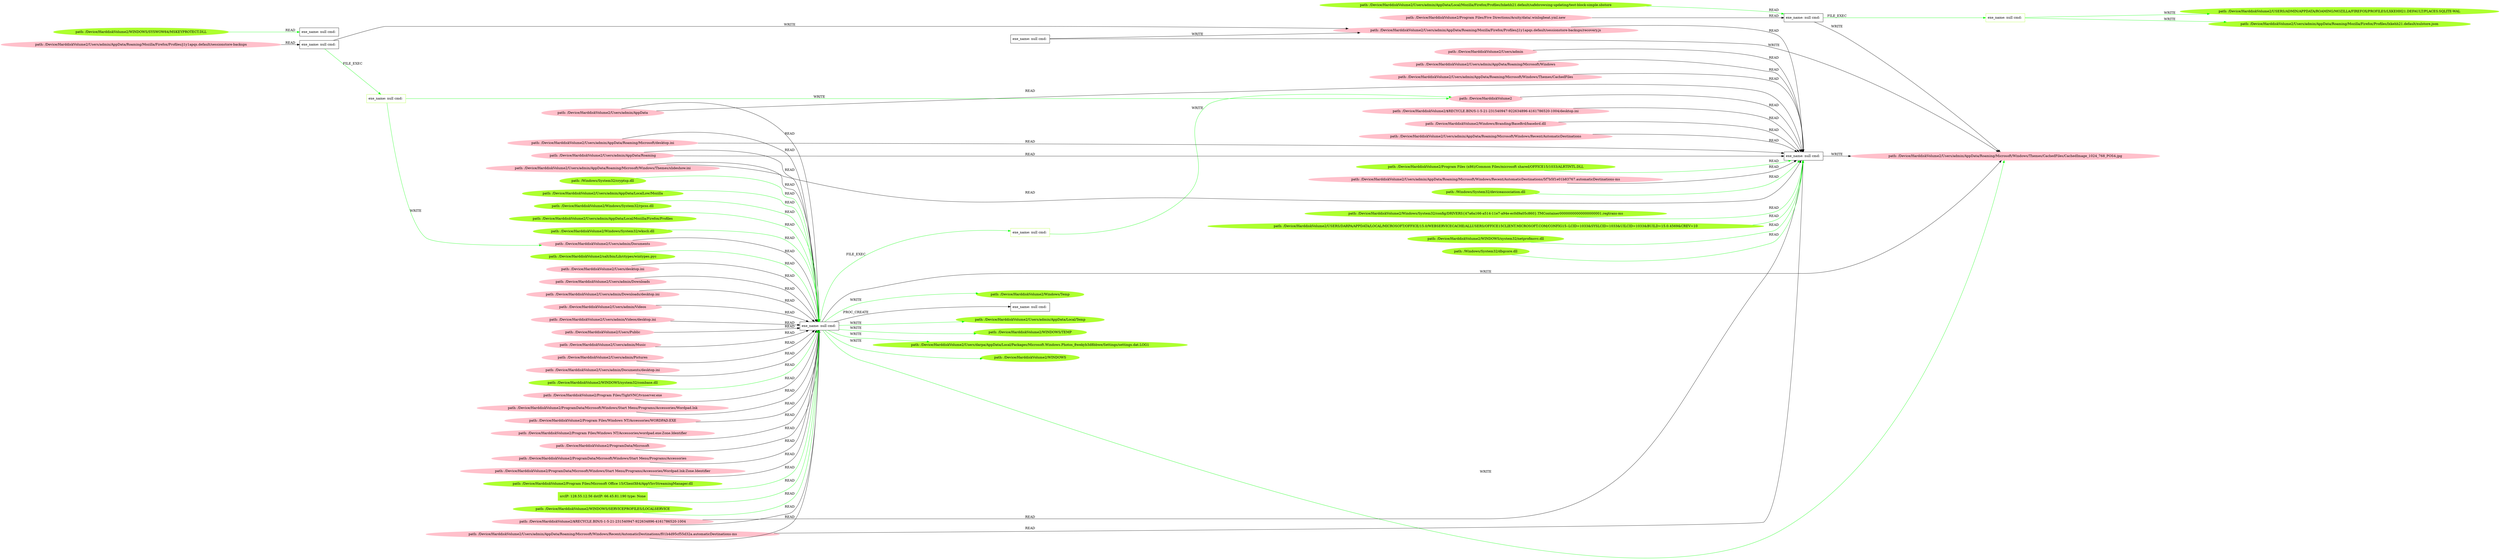 digraph {
	rankdir=LR
	0 [label="exe_name: null cmd: " color=black shape=box style=solid]
	117 [label="exe_name: null cmd: " color=greenyellow shape=box style=solid]
	0 -> 117 [label=FILE_EXEC color=green]
	2 [label="exe_name: null cmd: " color=black shape=box style=solid]
	120 [label="exe_name: null cmd: " color=greenyellow shape=box style=solid]
	2 -> 120 [label=FILE_EXEC color=green]
	20 [label="exe_name: null cmd: " color=black shape=box style=solid]
	124 [label="exe_name: null cmd: " color=greenyellow shape=box style=solid]
	20 -> 124 [label=FILE_EXEC color=green]
	22 [label="path: /Device/HarddiskVolume2/Users/admin/AppData/Roaming/Mozilla/Firefox/Profiles/j1y1apqs.default/sessionstore-backups" color=pink shape=oval style=filled]
	20 [label="exe_name: null cmd: " color=black shape=box style=solid]
	22 -> 20 [label=READ color=black]
	20 [label="exe_name: null cmd: " color=black shape=box style=solid]
	54 [label="path: /Device/HarddiskVolume2/Users/admin/AppData/Roaming/Mozilla/Firefox/Profiles/j1y1apqs.default/sessionstore-backups/recovery.js" color=pink shape=oval style=filled]
	20 -> 54 [label=WRITE color=black]
	48 [label="exe_name: null cmd: " color=black shape=box style=solid]
	54 [label="path: /Device/HarddiskVolume2/Users/admin/AppData/Roaming/Mozilla/Firefox/Profiles/j1y1apqs.default/sessionstore-backups/recovery.js" color=pink shape=oval style=filled]
	48 -> 54 [label=WRITE color=black]
	2 [label="exe_name: null cmd: " color=black shape=box style=solid]
	67 [label="path: /Device/HarddiskVolume2/Users/admin/AppData/Roaming/Microsoft/Windows/Themes/CachedFiles/CachedImage_1024_768_POS4.jpg" color=pink shape=oval style=filled]
	2 -> 67 [label=WRITE color=black]
	7 [label="path: /Device/HarddiskVolume2/Program Files/Five Directions/Acuity/data/.winlogbeat.yml.new" color=pink shape=oval style=filled]
	2 [label="exe_name: null cmd: " color=black shape=box style=solid]
	7 -> 2 [label=READ color=black]
	60 [label="path: /Device/HarddiskVolume2" color=pink shape=oval style=filled]
	50 [label="exe_name: null cmd: " color=black shape=box style=solid]
	60 -> 50 [label=READ color=black]
	88 [label="path: /Device/HarddiskVolume2/Users/admin" color=pink shape=oval style=filled]
	50 [label="exe_name: null cmd: " color=black shape=box style=solid]
	88 -> 50 [label=READ color=black]
	98 [label="path: /Device/HarddiskVolume2/Users/admin/AppData" color=pink shape=oval style=filled]
	50 [label="exe_name: null cmd: " color=black shape=box style=solid]
	98 -> 50 [label=READ color=black]
	86 [label="path: /Device/HarddiskVolume2/Users/admin/AppData/Roaming/Microsoft/desktop.ini" color=pink shape=oval style=filled]
	50 [label="exe_name: null cmd: " color=black shape=box style=solid]
	86 -> 50 [label=READ color=black]
	94 [label="path: /Device/HarddiskVolume2/Users/admin/AppData/Roaming" color=pink shape=oval style=filled]
	50 [label="exe_name: null cmd: " color=black shape=box style=solid]
	94 -> 50 [label=READ color=black]
	79 [label="path: /Device/HarddiskVolume2/Users/admin/AppData/Roaming/Microsoft/Windows" color=pink shape=oval style=filled]
	50 [label="exe_name: null cmd: " color=black shape=box style=solid]
	79 -> 50 [label=READ color=black]
	96 [label="path: /Device/HarddiskVolume2/Users/admin/AppData/Roaming/Microsoft/Windows/Themes/slideshow.ini" color=pink shape=oval style=filled]
	50 [label="exe_name: null cmd: " color=black shape=box style=solid]
	96 -> 50 [label=READ color=black]
	82 [label="path: /Device/HarddiskVolume2/Users/admin/AppData/Roaming/Microsoft/Windows/Themes/CachedFiles" color=pink shape=oval style=filled]
	50 [label="exe_name: null cmd: " color=black shape=box style=solid]
	82 -> 50 [label=READ color=black]
	62 [label="path: /Device/HarddiskVolume2/$RECYCLE.BIN/S-1-5-21-231540947-922634896-4161786520-1004/desktop.ini" color=pink shape=oval style=filled]
	50 [label="exe_name: null cmd: " color=black shape=box style=solid]
	62 -> 50 [label=READ color=black]
	80 [label="path: /Device/HarddiskVolume2/$RECYCLE.BIN/S-1-5-21-231540947-922634896-4161786520-1004" color=pink shape=oval style=filled]
	50 [label="exe_name: null cmd: " color=black shape=box style=solid]
	80 -> 50 [label=READ color=black]
	11 [label="path: /Device/HarddiskVolume2/Windows/Branding/BaseBrd/basebrd.dll" color=pink shape=oval style=filled]
	50 [label="exe_name: null cmd: " color=black shape=box style=solid]
	11 -> 50 [label=READ color=black]
	54 [label="path: /Device/HarddiskVolume2/Users/admin/AppData/Roaming/Mozilla/Firefox/Profiles/j1y1apqs.default/sessionstore-backups/recovery.js" color=pink shape=oval style=filled]
	50 [label="exe_name: null cmd: " color=black shape=box style=solid]
	54 -> 50 [label=READ color=black]
	59 [label="path: /Device/HarddiskVolume2/Users/admin/AppData/Roaming/Microsoft/Windows/Recent/AutomaticDestinations" color=pink shape=oval style=filled]
	50 [label="exe_name: null cmd: " color=black shape=box style=solid]
	59 -> 50 [label=READ color=black]
	74 [label="path: /Device/HarddiskVolume2/Users/admin/AppData/Roaming/Microsoft/Windows/Recent/AutomaticDestinations/f01b4d95cf55d32a.automaticDestinations-ms" color=pink shape=oval style=filled]
	50 [label="exe_name: null cmd: " color=black shape=box style=solid]
	74 -> 50 [label=READ color=black]
	84 [label="path: /Device/HarddiskVolume2/Users/admin/AppData/Roaming/Microsoft/Windows/Recent/AutomaticDestinations/5f7b5f1e01b83767.automaticDestinations-ms" color=pink shape=oval style=filled]
	50 [label="exe_name: null cmd: " color=black shape=box style=solid]
	84 -> 50 [label=READ color=black]
	50 [label="exe_name: null cmd: " color=black shape=box style=solid]
	67 [label="path: /Device/HarddiskVolume2/Users/admin/AppData/Roaming/Microsoft/Windows/Themes/CachedFiles/CachedImage_1024_768_POS4.jpg" color=pink shape=oval style=filled]
	50 -> 67 [label=WRITE color=black]
	48 [label="exe_name: null cmd: " color=black shape=box style=solid]
	67 [label="path: /Device/HarddiskVolume2/Users/admin/AppData/Roaming/Microsoft/Windows/Themes/CachedFiles/CachedImage_1024_768_POS4.jpg" color=pink shape=oval style=filled]
	48 -> 67 [label=WRITE color=black]
	93 [label="path: /Device/HarddiskVolume2/Users/desktop.ini" color=pink shape=oval style=filled]
	0 [label="exe_name: null cmd: " color=black shape=box style=solid]
	93 -> 0 [label=READ color=black]
	94 [label="path: /Device/HarddiskVolume2/Users/admin/AppData/Roaming" color=pink shape=oval style=filled]
	0 [label="exe_name: null cmd: " color=black shape=box style=solid]
	94 -> 0 [label=READ color=black]
	98 [label="path: /Device/HarddiskVolume2/Users/admin/AppData" color=pink shape=oval style=filled]
	0 [label="exe_name: null cmd: " color=black shape=box style=solid]
	98 -> 0 [label=READ color=black]
	86 [label="path: /Device/HarddiskVolume2/Users/admin/AppData/Roaming/Microsoft/desktop.ini" color=pink shape=oval style=filled]
	0 [label="exe_name: null cmd: " color=black shape=box style=solid]
	86 -> 0 [label=READ color=black]
	80 [label="path: /Device/HarddiskVolume2/$RECYCLE.BIN/S-1-5-21-231540947-922634896-4161786520-1004" color=pink shape=oval style=filled]
	0 [label="exe_name: null cmd: " color=black shape=box style=solid]
	80 -> 0 [label=READ color=black]
	35 [label="path: /Device/HarddiskVolume2/Users/Public" color=pink shape=oval style=filled]
	0 [label="exe_name: null cmd: " color=black shape=box style=solid]
	35 -> 0 [label=READ color=black]
	74 [label="path: /Device/HarddiskVolume2/Users/admin/AppData/Roaming/Microsoft/Windows/Recent/AutomaticDestinations/f01b4d95cf55d32a.automaticDestinations-ms" color=pink shape=oval style=filled]
	0 [label="exe_name: null cmd: " color=black shape=box style=solid]
	74 -> 0 [label=READ color=black]
	36 [label="path: /Device/HarddiskVolume2/Users/admin/Downloads" color=pink shape=oval style=filled]
	0 [label="exe_name: null cmd: " color=black shape=box style=solid]
	36 -> 0 [label=READ color=black]
	24 [label="path: /Device/HarddiskVolume2/Users/admin/Downloads/desktop.ini" color=pink shape=oval style=filled]
	0 [label="exe_name: null cmd: " color=black shape=box style=solid]
	24 -> 0 [label=READ color=black]
	49 [label="path: /Device/HarddiskVolume2/Users/admin/Videos" color=pink shape=oval style=filled]
	0 [label="exe_name: null cmd: " color=black shape=box style=solid]
	49 -> 0 [label=READ color=black]
	3 [label="path: /Device/HarddiskVolume2/Users/admin/Videos/desktop.ini" color=pink shape=oval style=filled]
	0 [label="exe_name: null cmd: " color=black shape=box style=solid]
	3 -> 0 [label=READ color=black]
	27 [label="path: /Device/HarddiskVolume2/Users/admin/Music" color=pink shape=oval style=filled]
	0 [label="exe_name: null cmd: " color=black shape=box style=solid]
	27 -> 0 [label=READ color=black]
	5 [label="path: /Device/HarddiskVolume2/Users/admin/Pictures" color=pink shape=oval style=filled]
	0 [label="exe_name: null cmd: " color=black shape=box style=solid]
	5 -> 0 [label=READ color=black]
	23 [label="path: /Device/HarddiskVolume2/Users/admin/Documents" color=pink shape=oval style=filled]
	0 [label="exe_name: null cmd: " color=black shape=box style=solid]
	23 -> 0 [label=READ color=black]
	45 [label="path: /Device/HarddiskVolume2/Users/admin/Documents/desktop.ini" color=pink shape=oval style=filled]
	0 [label="exe_name: null cmd: " color=black shape=box style=solid]
	45 -> 0 [label=READ color=black]
	77 [label="path: /Device/HarddiskVolume2/Program Files/TightVNC/tvnserver.exe" color=pink shape=oval style=filled]
	0 [label="exe_name: null cmd: " color=black shape=box style=solid]
	77 -> 0 [label=READ color=black]
	0 [label="exe_name: null cmd: " color=black shape=box style=solid]
	67 [label="path: /Device/HarddiskVolume2/Users/admin/AppData/Roaming/Microsoft/Windows/Themes/CachedFiles/CachedImage_1024_768_POS4.jpg" color=pink shape=oval style=filled]
	0 -> 67 [label=WRITE color=black]
	101 [label="path: /Device/HarddiskVolume2/WINDOWS/system32/combase.dll" color=greenyellow shape=oval style=filled]
	0 [label="exe_name: null cmd: " color=black shape=box style=solid]
	101 -> 0 [label=READ color=green]
	129 [label="path: /Windows/System32/deviceassociation.dll" color=greenyellow shape=oval style=filled]
	50 [label="exe_name: null cmd: " color=black shape=box style=solid]
	129 -> 50 [label=READ color=green]
	131 [label="path: /Device/HarddiskVolume2/Windows/System32/config/DRIVERS{47a6a166-a514-11e7-a94e-ec0d9a05c860}.TMContainer00000000000000000001.regtrans-ms" color=greenyellow shape=oval style=filled]
	50 [label="exe_name: null cmd: " color=black shape=box style=solid]
	131 -> 50 [label=READ color=green]
	96 [label="path: /Device/HarddiskVolume2/Users/admin/AppData/Roaming/Microsoft/Windows/Themes/slideshow.ini" color=pink shape=oval style=filled]
	0 [label="exe_name: null cmd: " color=black shape=box style=solid]
	96 -> 0 [label=READ color=black]
	0 [label="exe_name: null cmd: " color=black shape=box style=solid]
	67 [label="path: /Device/HarddiskVolume2/Users/admin/AppData/Roaming/Microsoft/Windows/Themes/CachedFiles/CachedImage_1024_768_POS4.jpg" color=pink shape=oval style=filled]
	0 -> 67 [label=WRITE color=green]
	41 [label="path: /Device/HarddiskVolume2/ProgramData/Microsoft/Windows/Start Menu/Programs/Accessories/Wordpad.lnk" color=pink shape=oval style=filled]
	0 [label="exe_name: null cmd: " color=black shape=box style=solid]
	41 -> 0 [label=READ color=black]
	38 [label="path: /Device/HarddiskVolume2/Program Files/Windows NT/Accessories/WORDPAD.EXE" color=pink shape=oval style=filled]
	0 [label="exe_name: null cmd: " color=black shape=box style=solid]
	38 -> 0 [label=READ color=black]
	10 [label="path: /Device/HarddiskVolume2/Program Files/Windows NT/Accessories/wordpad.exe:Zone.Identifier" color=pink shape=oval style=filled]
	0 [label="exe_name: null cmd: " color=black shape=box style=solid]
	10 -> 0 [label=READ color=black]
	16 [label="path: /Device/HarddiskVolume2/ProgramData/Microsoft" color=pink shape=oval style=filled]
	0 [label="exe_name: null cmd: " color=black shape=box style=solid]
	16 -> 0 [label=READ color=black]
	31 [label="path: /Device/HarddiskVolume2/ProgramData/Microsoft/Windows/Start Menu/Programs/Accessories" color=pink shape=oval style=filled]
	0 [label="exe_name: null cmd: " color=black shape=box style=solid]
	31 -> 0 [label=READ color=black]
	8 [label="path: /Device/HarddiskVolume2/ProgramData/Microsoft/Windows/Start Menu/Programs/Accessories/Wordpad.lnk:Zone.Identifier" color=pink shape=oval style=filled]
	0 [label="exe_name: null cmd: " color=black shape=box style=solid]
	8 -> 0 [label=READ color=black]
	0 [label="exe_name: null cmd: " color=black shape=box style=solid]
	1 [label="exe_name: null cmd: " color=black shape=box style=solid]
	0 -> 1 [label=PROC_CREATE color=black]
	132 [label="path: /Device/HarddiskVolume2/USERS/DARPA/APPDATA/LOCAL/MICROSOFT/OFFICE/15.0/WEBSERVICECACHE/ALLUSERS/OFFICE15CLIENT.MICROSOFT.COM/CONFIG15--LCID=1033&SYSLCID=1033&UILCID=1033&BUILD=15.0.4569&CREV=10" color=greenyellow shape=oval style=filled]
	50 [label="exe_name: null cmd: " color=black shape=box style=solid]
	132 -> 50 [label=READ color=green]
	130 [label="path: /Device/HarddiskVolume2/WINDOWS/system32/netprofmsvc.dll" color=greenyellow shape=oval style=filled]
	50 [label="exe_name: null cmd: " color=black shape=box style=solid]
	130 -> 50 [label=READ color=green]
	108 [label="path: /Device/HarddiskVolume2/Program Files/Microsoft Office 15/ClientX64/AppVIsvStreamingManager.dll" color=greenyellow shape=oval style=filled]
	0 [label="exe_name: null cmd: " color=black shape=box style=solid]
	108 -> 0 [label=READ color=green]
	123 [label="path: /Device/HarddiskVolume2/WINDOWS/SYSWOW64/MSKEYPROTECT.DLL" color=greenyellow shape=oval style=filled]
	6 [label="exe_name: null cmd: " color=black shape=box style=solid]
	123 -> 6 [label=READ color=green]
	127 [label="path: /Windows/System32/dbgcore.dll" color=greenyellow shape=oval style=filled]
	50 [label="exe_name: null cmd: " color=black shape=box style=solid]
	127 -> 50 [label=READ color=green]
	0 [label="exe_name: null cmd: " color=black shape=box style=solid]
	112 [label="path: /Device/HarddiskVolume2/Users/admin/AppData/Local/Temp" color=greenyellow shape=oval style=filled]
	0 -> 112 [label=WRITE color=green]
	0 [label="exe_name: null cmd: " color=black shape=box style=solid]
	113 [label="path: /Device/HarddiskVolume2/WINDOWS/TEMP" color=greenyellow shape=oval style=filled]
	0 -> 113 [label=WRITE color=green]
	117 [label="exe_name: null cmd: " color=greenyellow shape=box style=solid]
	60 [label="path: /Device/HarddiskVolume2" color=pink shape=oval style=filled]
	117 -> 60 [label=WRITE color=green]
	124 [label="exe_name: null cmd: " color=greenyellow shape=box style=solid]
	60 [label="path: /Device/HarddiskVolume2" color=pink shape=oval style=filled]
	124 -> 60 [label=WRITE color=green]
	124 [label="exe_name: null cmd: " color=greenyellow shape=box style=solid]
	23 [label="path: /Device/HarddiskVolume2/Users/admin/Documents" color=pink shape=oval style=filled]
	124 -> 23 [label=WRITE color=green]
	114 [label="srcIP: 128.55.12.56 dstIP: 66.45.81.190 type: None" color=greenyellow shape=box style=filled]
	0 [label="exe_name: null cmd: " color=black shape=box style=solid]
	114 -> 0 [label=READ color=green]
	109 [label="path: /Device/HarddiskVolume2/WINDOWS/SERVICEPROFILES/LOCALSERVICE" color=greenyellow shape=oval style=filled]
	0 [label="exe_name: null cmd: " color=black shape=box style=solid]
	109 -> 0 [label=READ color=green]
	0 [label="exe_name: null cmd: " color=black shape=box style=solid]
	104 [label="path: /Device/HarddiskVolume2/Users/darpa/AppData/Local/Packages/Microsoft.Windows.Photos_8wekyb3d8bbwe/Settings/settings.dat.LOG1" color=greenyellow shape=oval style=filled]
	0 -> 104 [label=WRITE color=green]
	105 [label="path: /Windows/System32/cryptsp.dll" color=greenyellow shape=oval style=filled]
	0 [label="exe_name: null cmd: " color=black shape=box style=solid]
	105 -> 0 [label=READ color=green]
	120 [label="exe_name: null cmd: " color=greenyellow shape=box style=solid]
	121 [label="path: /Device/HarddiskVolume2/USERS/ADMIN/APPDATA/ROAMING/MOZILLA/FIREFOX/PROFILES/LXKEHH21.DEFAULT/PLACES.SQLITE-WAL" color=greenyellow shape=oval style=filled]
	120 -> 121 [label=WRITE color=green]
	120 [label="exe_name: null cmd: " color=greenyellow shape=box style=solid]
	122 [label="path: /Device/HarddiskVolume2/Users/admin/AppData/Roaming/Mozilla/Firefox/Profiles/lxkehh21.default/xulstore.json" color=greenyellow shape=oval style=filled]
	120 -> 122 [label=WRITE color=green]
	0 [label="exe_name: null cmd: " color=black shape=box style=solid]
	103 [label="path: /Device/HarddiskVolume2/WINDOWS" color=greenyellow shape=oval style=filled]
	0 -> 103 [label=WRITE color=green]
	106 [label="path: /Device/HarddiskVolume2/Users/admin/AppData/LocalLow/Mozilla" color=greenyellow shape=oval style=filled]
	0 [label="exe_name: null cmd: " color=black shape=box style=solid]
	106 -> 0 [label=READ color=green]
	111 [label="path: /Device/HarddiskVolume2/Windows/System32/rpcss.dll" color=greenyellow shape=oval style=filled]
	0 [label="exe_name: null cmd: " color=black shape=box style=solid]
	111 -> 0 [label=READ color=green]
	0 [label="exe_name: null cmd: " color=black shape=box style=solid]
	116 [label="path: /Device/HarddiskVolume2/Windows/Temp" color=greenyellow shape=oval style=filled]
	0 -> 116 [label=WRITE color=green]
	110 [label="path: /Device/HarddiskVolume2/Users/admin/AppData/Local/Mozilla/Firefox/Profiles" color=greenyellow shape=oval style=filled]
	0 [label="exe_name: null cmd: " color=black shape=box style=solid]
	110 -> 0 [label=READ color=green]
	115 [label="path: /Device/HarddiskVolume2/Windows/System32/wkscli.dll" color=greenyellow shape=oval style=filled]
	0 [label="exe_name: null cmd: " color=black shape=box style=solid]
	115 -> 0 [label=READ color=green]
	128 [label="path: /Device/HarddiskVolume2/Program Files (x86)/Common Files/microsoft shared/OFFICE15/1033/ALRTINTL.DLL" color=greenyellow shape=oval style=filled]
	50 [label="exe_name: null cmd: " color=black shape=box style=solid]
	128 -> 50 [label=READ color=green]
	102 [label="path: /Device/HarddiskVolume2/salt/bin/Lib/ctypes/wintypes.pyc" color=greenyellow shape=oval style=filled]
	0 [label="exe_name: null cmd: " color=black shape=box style=solid]
	102 -> 0 [label=READ color=green]
	119 [label="path: /Device/HarddiskVolume2/Users/admin/AppData/Local/Mozilla/Firefox/Profiles/lxkehh21.default/safebrowsing-updating/test-block-simple.sbstore" color=greenyellow shape=oval style=filled]
	2 [label="exe_name: null cmd: " color=black shape=box style=solid]
	119 -> 2 [label=READ color=green]
}
